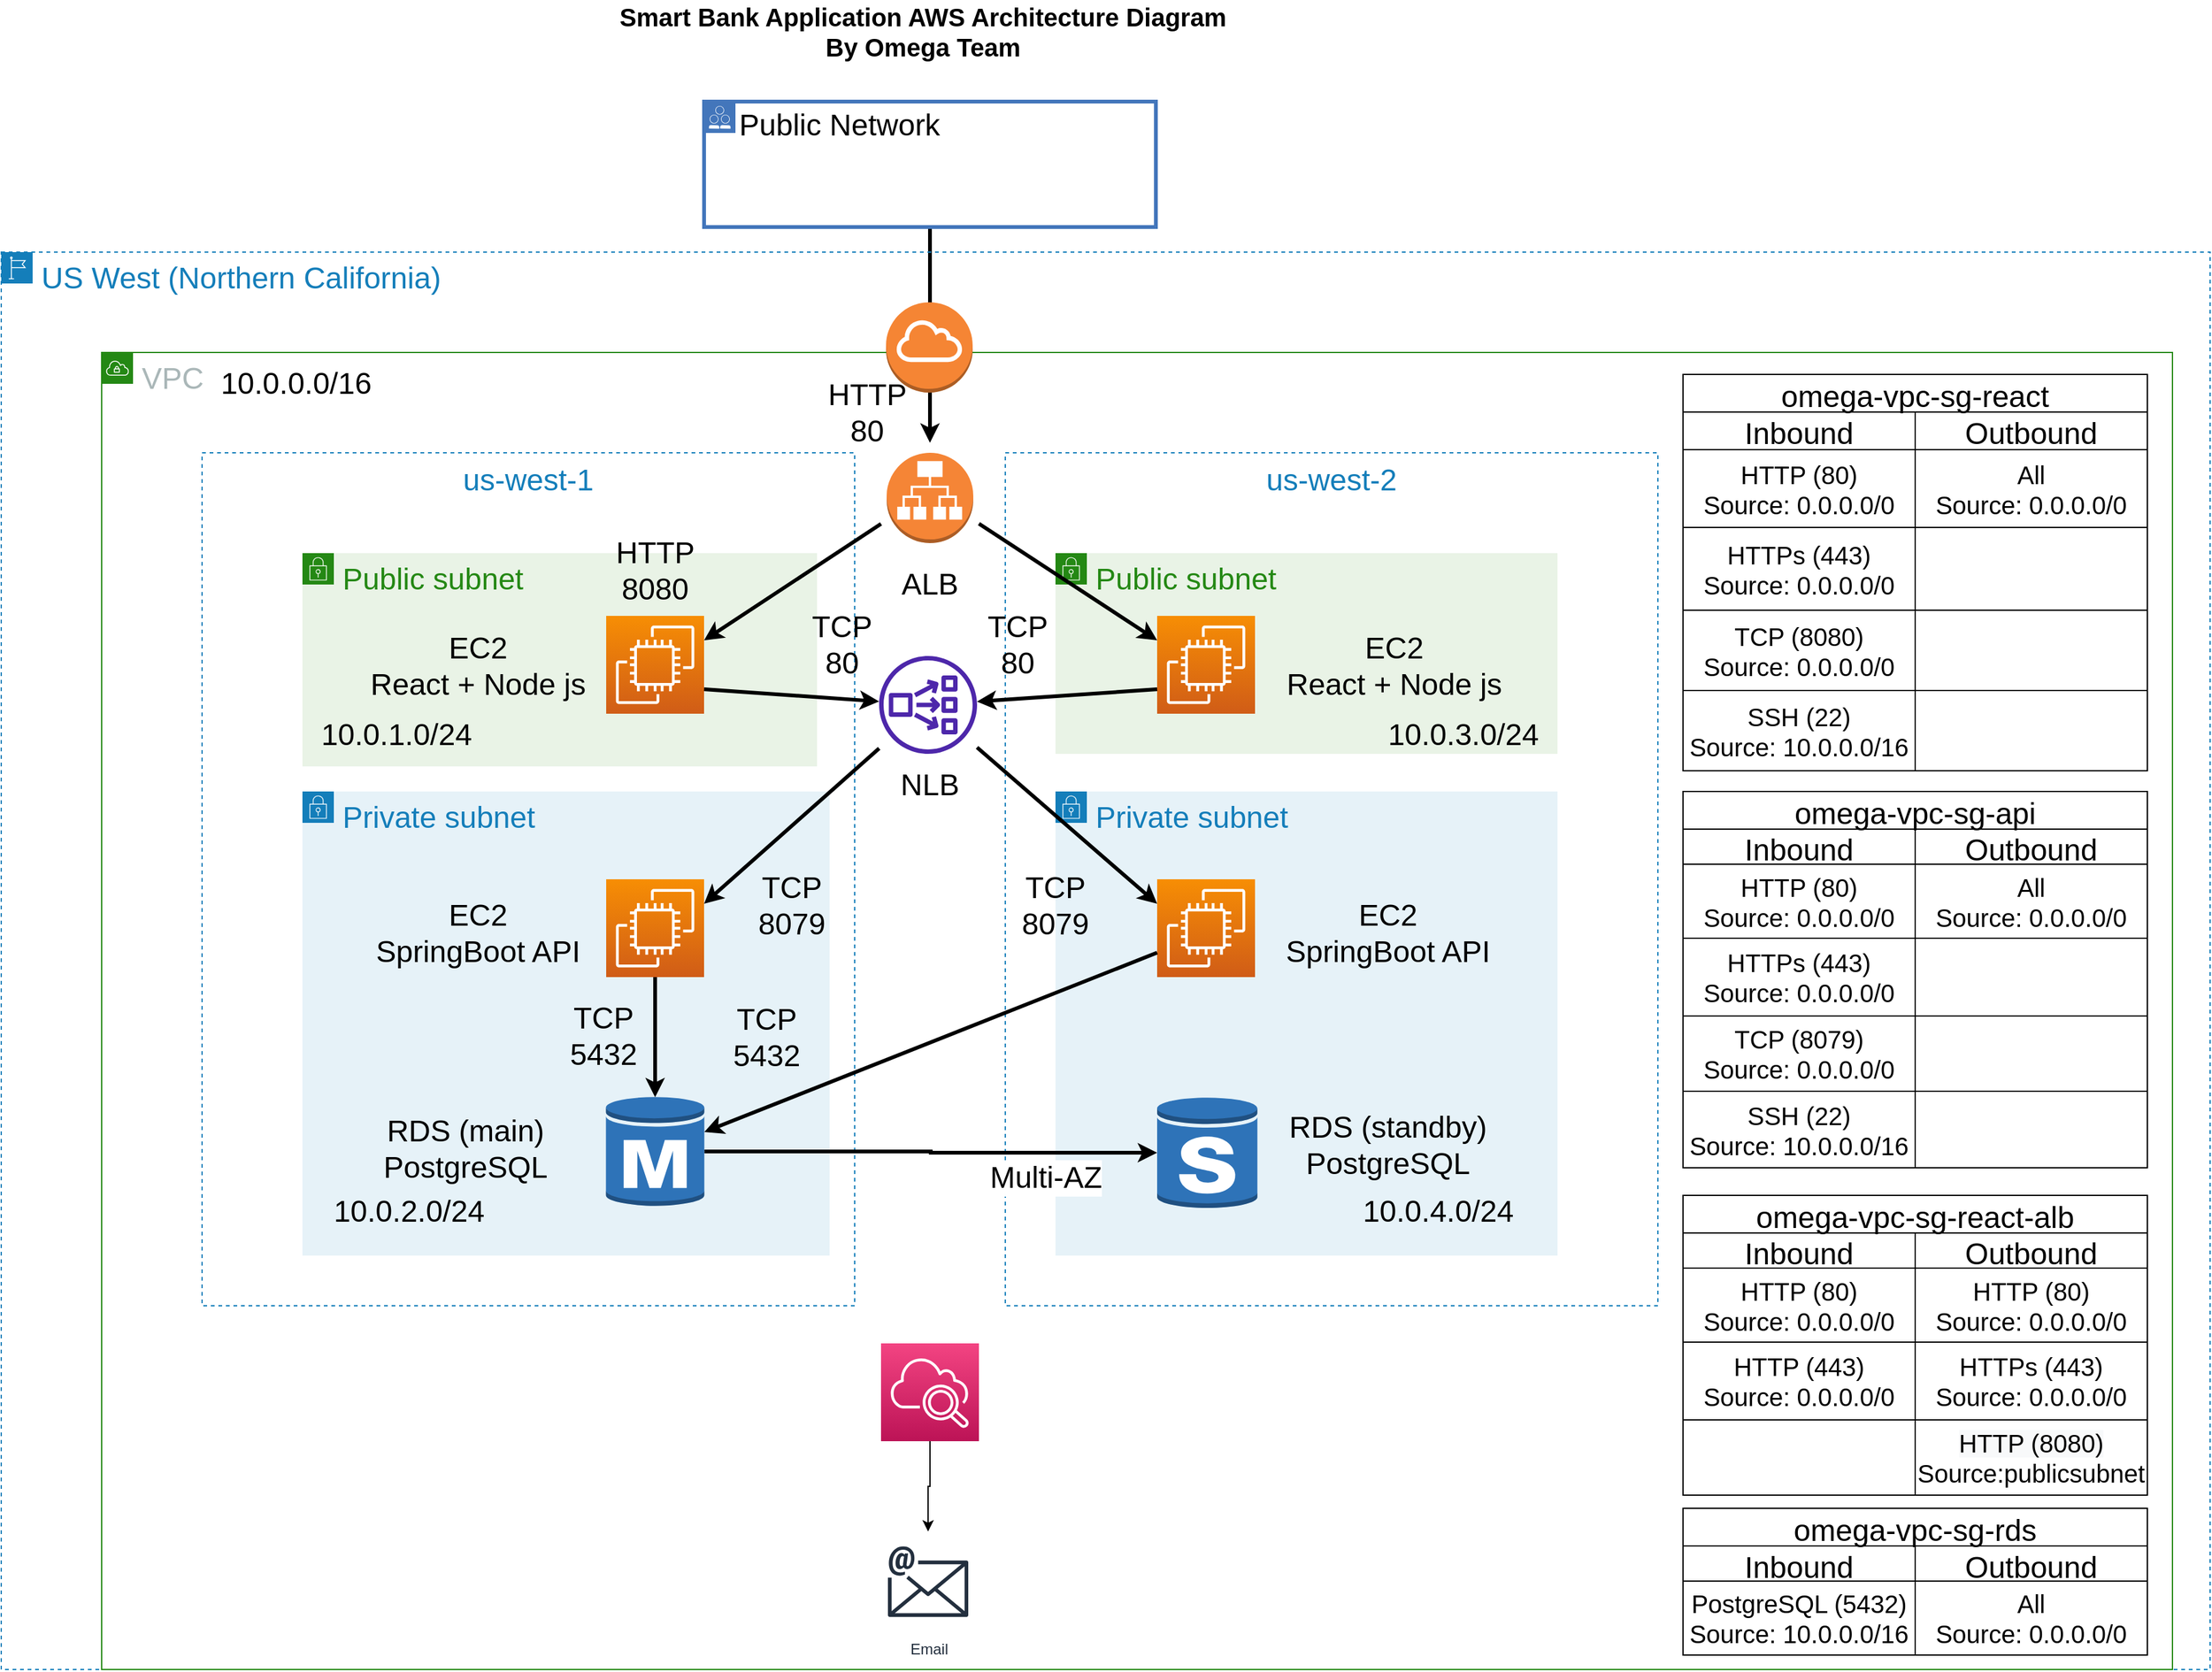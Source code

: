 <mxfile version="20.0.3" type="github">
  <diagram id="_zcOvDsHGXR2nhW8fiFH" name="Page-1">
    <mxGraphModel dx="1564" dy="2496" grid="1" gridSize="10" guides="1" tooltips="1" connect="1" arrows="1" fold="1" page="1" pageScale="1" pageWidth="850" pageHeight="1100" math="0" shadow="0">
      <root>
        <mxCell id="0" />
        <mxCell id="1" parent="0" />
        <mxCell id="kchduzSfQptDMqaAP18R-33" value="&lt;b&gt;Smart Bank Application AWS Architecture Diagram&lt;br&gt;By Omega Team&lt;br&gt;&lt;/b&gt;" style="text;html=1;strokeColor=none;fillColor=none;align=center;verticalAlign=middle;whiteSpace=wrap;rounded=0;fontSize=20;" parent="1" vertex="1">
          <mxGeometry x="570" y="-80" width="489" height="47.5" as="geometry" />
        </mxCell>
        <mxCell id="GHOSXLU9OCpANRJcqfyZ-97" style="edgeStyle=orthogonalEdgeStyle;rounded=0;orthogonalLoop=1;jettySize=auto;html=1;fontSize=24;strokeWidth=3;" parent="1" source="GHOSXLU9OCpANRJcqfyZ-96" edge="1">
          <mxGeometry relative="1" as="geometry">
            <mxPoint x="820" y="272" as="targetPoint" />
          </mxGeometry>
        </mxCell>
        <mxCell id="GHOSXLU9OCpANRJcqfyZ-2" value="US West (Northern California)" style="points=[[0,0],[0.25,0],[0.5,0],[0.75,0],[1,0],[1,0.25],[1,0.5],[1,0.75],[1,1],[0.75,1],[0.5,1],[0.25,1],[0,1],[0,0.75],[0,0.5],[0,0.25]];outlineConnect=0;gradientColor=none;html=1;whiteSpace=wrap;fontSize=24;fontStyle=0;container=1;pointerEvents=0;collapsible=0;recursiveResize=0;shape=mxgraph.aws4.group;grIcon=mxgraph.aws4.group_region;strokeColor=#147EBA;fillColor=none;verticalAlign=top;align=left;spacingLeft=30;fontColor=#147EBA;dashed=1;" parent="1" vertex="1">
          <mxGeometry x="80" y="120" width="1760" height="1130" as="geometry" />
        </mxCell>
        <mxCell id="GHOSXLU9OCpANRJcqfyZ-3" value="VPC" style="points=[[0,0],[0.25,0],[0.5,0],[0.75,0],[1,0],[1,0.25],[1,0.5],[1,0.75],[1,1],[0.75,1],[0.5,1],[0.25,1],[0,1],[0,0.75],[0,0.5],[0,0.25]];outlineConnect=0;gradientColor=none;html=1;whiteSpace=wrap;fontSize=24;fontStyle=0;container=1;pointerEvents=0;collapsible=0;recursiveResize=0;shape=mxgraph.aws4.group;grIcon=mxgraph.aws4.group_vpc;strokeColor=#248814;fillColor=none;verticalAlign=top;align=left;spacingLeft=30;fontColor=#AAB7B8;dashed=0;" parent="GHOSXLU9OCpANRJcqfyZ-2" vertex="1">
          <mxGeometry x="80" y="80" width="1650" height="1050" as="geometry" />
        </mxCell>
        <mxCell id="GHOSXLU9OCpANRJcqfyZ-4" value="us-west-1" style="fillColor=none;strokeColor=#147EBA;dashed=1;verticalAlign=top;fontStyle=0;fontColor=#147EBA;fontSize=24;" parent="GHOSXLU9OCpANRJcqfyZ-3" vertex="1">
          <mxGeometry x="80" y="80" width="520" height="680" as="geometry" />
        </mxCell>
        <mxCell id="GHOSXLU9OCpANRJcqfyZ-5" value="us-west-2" style="fillColor=none;strokeColor=#147EBA;dashed=1;verticalAlign=top;fontStyle=0;fontColor=#147EBA;fontSize=24;" parent="GHOSXLU9OCpANRJcqfyZ-3" vertex="1">
          <mxGeometry x="720" y="80" width="520" height="680" as="geometry" />
        </mxCell>
        <mxCell id="GHOSXLU9OCpANRJcqfyZ-7" value="Public subnet" style="points=[[0,0],[0.25,0],[0.5,0],[0.75,0],[1,0],[1,0.25],[1,0.5],[1,0.75],[1,1],[0.75,1],[0.5,1],[0.25,1],[0,1],[0,0.75],[0,0.5],[0,0.25]];outlineConnect=0;gradientColor=none;html=1;whiteSpace=wrap;fontSize=24;fontStyle=0;container=1;pointerEvents=0;collapsible=0;recursiveResize=0;shape=mxgraph.aws4.group;grIcon=mxgraph.aws4.group_security_group;grStroke=0;strokeColor=#248814;fillColor=#E9F3E6;verticalAlign=top;align=left;spacingLeft=30;fontColor=#248814;dashed=0;" parent="GHOSXLU9OCpANRJcqfyZ-3" vertex="1">
          <mxGeometry x="160" y="160" width="410" height="170" as="geometry" />
        </mxCell>
        <mxCell id="GHOSXLU9OCpANRJcqfyZ-101" value="TCP 8080" style="text;html=1;strokeColor=none;fillColor=none;align=center;verticalAlign=middle;whiteSpace=wrap;rounded=0;fontSize=24;" parent="GHOSXLU9OCpANRJcqfyZ-7" vertex="1">
          <mxGeometry x="330" y="195" width="60" height="40" as="geometry" />
        </mxCell>
        <mxCell id="GHOSXLU9OCpANRJcqfyZ-93" value="HTTP 8080" style="text;html=1;strokeColor=none;fillColor=none;align=center;verticalAlign=middle;whiteSpace=wrap;rounded=0;fontSize=24;" parent="GHOSXLU9OCpANRJcqfyZ-7" vertex="1">
          <mxGeometry x="251" y="-22" width="60" height="72" as="geometry" />
        </mxCell>
        <mxCell id="GHOSXLU9OCpANRJcqfyZ-11" value="Public subnet" style="points=[[0,0],[0.25,0],[0.5,0],[0.75,0],[1,0],[1,0.25],[1,0.5],[1,0.75],[1,1],[0.75,1],[0.5,1],[0.25,1],[0,1],[0,0.75],[0,0.5],[0,0.25]];outlineConnect=0;gradientColor=none;html=1;whiteSpace=wrap;fontSize=24;fontStyle=0;container=1;pointerEvents=0;collapsible=0;recursiveResize=0;shape=mxgraph.aws4.group;grIcon=mxgraph.aws4.group_security_group;grStroke=0;strokeColor=#248814;fillColor=#E9F3E6;verticalAlign=top;align=left;spacingLeft=30;fontColor=#248814;dashed=0;" parent="GHOSXLU9OCpANRJcqfyZ-3" vertex="1">
          <mxGeometry x="760" y="160" width="400" height="160" as="geometry" />
        </mxCell>
        <mxCell id="GHOSXLU9OCpANRJcqfyZ-15" value="" style="sketch=0;points=[[0,0,0],[0.25,0,0],[0.5,0,0],[0.75,0,0],[1,0,0],[0,1,0],[0.25,1,0],[0.5,1,0],[0.75,1,0],[1,1,0],[0,0.25,0],[0,0.5,0],[0,0.75,0],[1,0.25,0],[1,0.5,0],[1,0.75,0]];outlineConnect=0;fontColor=#232F3E;gradientColor=#F78E04;gradientDirection=north;fillColor=#D05C17;strokeColor=#ffffff;dashed=0;verticalLabelPosition=bottom;verticalAlign=top;align=center;html=1;fontSize=12;fontStyle=0;aspect=fixed;shape=mxgraph.aws4.resourceIcon;resIcon=mxgraph.aws4.ec2;" parent="GHOSXLU9OCpANRJcqfyZ-11" vertex="1">
          <mxGeometry x="81" y="50" width="78" height="78" as="geometry" />
        </mxCell>
        <mxCell id="xp0xxWGgyvAD72CC1YtM-14" value="&lt;font style=&quot;font-size: 24px;&quot;&gt;10.0.3.0/24&lt;/font&gt;" style="text;html=1;strokeColor=none;fillColor=none;align=center;verticalAlign=middle;whiteSpace=wrap;rounded=0;" parent="GHOSXLU9OCpANRJcqfyZ-11" vertex="1">
          <mxGeometry x="250" y="130" width="150" height="30" as="geometry" />
        </mxCell>
        <mxCell id="GHOSXLU9OCpANRJcqfyZ-12" value="Private subnet" style="points=[[0,0],[0.25,0],[0.5,0],[0.75,0],[1,0],[1,0.25],[1,0.5],[1,0.75],[1,1],[0.75,1],[0.5,1],[0.25,1],[0,1],[0,0.75],[0,0.5],[0,0.25]];outlineConnect=0;gradientColor=none;html=1;whiteSpace=wrap;fontSize=24;fontStyle=0;container=1;pointerEvents=0;collapsible=0;recursiveResize=0;shape=mxgraph.aws4.group;grIcon=mxgraph.aws4.group_security_group;grStroke=0;strokeColor=#147EBA;fillColor=#E6F2F8;verticalAlign=top;align=left;spacingLeft=30;fontColor=#147EBA;dashed=0;" parent="GHOSXLU9OCpANRJcqfyZ-3" vertex="1">
          <mxGeometry x="160" y="350" width="420" height="370" as="geometry" />
        </mxCell>
        <mxCell id="GHOSXLU9OCpANRJcqfyZ-102" value="TCP&lt;br&gt;5432" style="text;html=1;strokeColor=none;fillColor=none;align=center;verticalAlign=middle;whiteSpace=wrap;rounded=0;fontSize=24;" parent="GHOSXLU9OCpANRJcqfyZ-12" vertex="1">
          <mxGeometry x="210" y="160" width="60" height="70" as="geometry" />
        </mxCell>
        <mxCell id="GHOSXLU9OCpANRJcqfyZ-85" value="EC2&lt;br&gt;SpringBoot API" style="text;html=1;strokeColor=none;fillColor=none;align=center;verticalAlign=middle;whiteSpace=wrap;rounded=0;fontSize=24;" parent="GHOSXLU9OCpANRJcqfyZ-12" vertex="1">
          <mxGeometry x="50" y="73" width="180" height="80" as="geometry" />
        </mxCell>
        <mxCell id="xp0xxWGgyvAD72CC1YtM-13" value="&lt;font style=&quot;font-size: 24px;&quot;&gt;10.0.2.0/24&lt;/font&gt;" style="text;html=1;strokeColor=none;fillColor=none;align=center;verticalAlign=middle;whiteSpace=wrap;rounded=0;" parent="GHOSXLU9OCpANRJcqfyZ-12" vertex="1">
          <mxGeometry x="10" y="320" width="150" height="30" as="geometry" />
        </mxCell>
        <mxCell id="GHOSXLU9OCpANRJcqfyZ-13" value="Private subnet" style="points=[[0,0],[0.25,0],[0.5,0],[0.75,0],[1,0],[1,0.25],[1,0.5],[1,0.75],[1,1],[0.75,1],[0.5,1],[0.25,1],[0,1],[0,0.75],[0,0.5],[0,0.25]];outlineConnect=0;gradientColor=none;html=1;whiteSpace=wrap;fontSize=24;fontStyle=0;container=1;pointerEvents=0;collapsible=0;recursiveResize=0;shape=mxgraph.aws4.group;grIcon=mxgraph.aws4.group_security_group;grStroke=0;strokeColor=#147EBA;fillColor=#E6F2F8;verticalAlign=top;align=left;spacingLeft=30;fontColor=#147EBA;dashed=0;" parent="GHOSXLU9OCpANRJcqfyZ-3" vertex="1">
          <mxGeometry x="760" y="350" width="400" height="370" as="geometry" />
        </mxCell>
        <mxCell id="GHOSXLU9OCpANRJcqfyZ-17" value="" style="sketch=0;points=[[0,0,0],[0.25,0,0],[0.5,0,0],[0.75,0,0],[1,0,0],[0,1,0],[0.25,1,0],[0.5,1,0],[0.75,1,0],[1,1,0],[0,0.25,0],[0,0.5,0],[0,0.75,0],[1,0.25,0],[1,0.5,0],[1,0.75,0]];outlineConnect=0;fontColor=#232F3E;gradientColor=#F78E04;gradientDirection=north;fillColor=#D05C17;strokeColor=#ffffff;dashed=0;verticalLabelPosition=bottom;verticalAlign=top;align=center;html=1;fontSize=12;fontStyle=0;aspect=fixed;shape=mxgraph.aws4.resourceIcon;resIcon=mxgraph.aws4.ec2;" parent="GHOSXLU9OCpANRJcqfyZ-13" vertex="1">
          <mxGeometry x="81" y="70" width="78" height="78" as="geometry" />
        </mxCell>
        <mxCell id="xp0xxWGgyvAD72CC1YtM-15" value="&lt;font style=&quot;font-size: 24px;&quot;&gt;10.0.4.0/24&lt;/font&gt;" style="text;html=1;strokeColor=none;fillColor=none;align=center;verticalAlign=middle;whiteSpace=wrap;rounded=0;" parent="GHOSXLU9OCpANRJcqfyZ-13" vertex="1">
          <mxGeometry x="230" y="320" width="150" height="30" as="geometry" />
        </mxCell>
        <mxCell id="3FHLcvdIe8mN59UBqb5Q-3" value="TCP 8079" style="text;html=1;strokeColor=none;fillColor=none;align=center;verticalAlign=middle;whiteSpace=wrap;rounded=0;fontSize=24;" vertex="1" parent="GHOSXLU9OCpANRJcqfyZ-13">
          <mxGeometry x="-30" y="60" width="60" height="62" as="geometry" />
        </mxCell>
        <mxCell id="GHOSXLU9OCpANRJcqfyZ-22" value="" style="sketch=0;outlineConnect=0;fontColor=#232F3E;gradientColor=none;fillColor=#4D27AA;strokeColor=none;dashed=0;verticalLabelPosition=bottom;verticalAlign=top;align=center;html=1;fontSize=12;fontStyle=0;aspect=fixed;pointerEvents=1;shape=mxgraph.aws4.network_load_balancer;" parent="GHOSXLU9OCpANRJcqfyZ-3" vertex="1">
          <mxGeometry x="619.5" y="242" width="78" height="78" as="geometry" />
        </mxCell>
        <mxCell id="GHOSXLU9OCpANRJcqfyZ-14" value="" style="sketch=0;points=[[0,0,0],[0.25,0,0],[0.5,0,0],[0.75,0,0],[1,0,0],[0,1,0],[0.25,1,0],[0.5,1,0],[0.75,1,0],[1,1,0],[0,0.25,0],[0,0.5,0],[0,0.75,0],[1,0.25,0],[1,0.5,0],[1,0.75,0]];outlineConnect=0;fontColor=#232F3E;gradientColor=#F78E04;gradientDirection=north;fillColor=#D05C17;strokeColor=#ffffff;dashed=0;verticalLabelPosition=bottom;verticalAlign=top;align=center;html=1;fontSize=12;fontStyle=0;aspect=fixed;shape=mxgraph.aws4.resourceIcon;resIcon=mxgraph.aws4.ec2;" parent="GHOSXLU9OCpANRJcqfyZ-3" vertex="1">
          <mxGeometry x="402" y="210" width="78" height="78" as="geometry" />
        </mxCell>
        <mxCell id="GHOSXLU9OCpANRJcqfyZ-50" style="edgeStyle=orthogonalEdgeStyle;rounded=0;orthogonalLoop=1;jettySize=auto;html=1;entryX=0.5;entryY=0.02;entryDx=0;entryDy=0;entryPerimeter=0;fontSize=24;strokeWidth=3;" parent="GHOSXLU9OCpANRJcqfyZ-3" source="GHOSXLU9OCpANRJcqfyZ-16" target="GHOSXLU9OCpANRJcqfyZ-18" edge="1">
          <mxGeometry relative="1" as="geometry" />
        </mxCell>
        <mxCell id="GHOSXLU9OCpANRJcqfyZ-39" value="" style="endArrow=classic;html=1;rounded=0;fontSize=24;strokeWidth=3;entryX=1;entryY=0.25;entryDx=0;entryDy=0;entryPerimeter=0;" parent="GHOSXLU9OCpANRJcqfyZ-3" target="GHOSXLU9OCpANRJcqfyZ-14" edge="1">
          <mxGeometry width="50" height="50" relative="1" as="geometry">
            <mxPoint x="621" y="136.675" as="sourcePoint" />
            <mxPoint x="740" y="130" as="targetPoint" />
          </mxGeometry>
        </mxCell>
        <mxCell id="GHOSXLU9OCpANRJcqfyZ-40" value="" style="endArrow=classic;html=1;rounded=0;fontSize=24;strokeWidth=3;entryX=0;entryY=0.25;entryDx=0;entryDy=0;entryPerimeter=0;" parent="GHOSXLU9OCpANRJcqfyZ-3" target="GHOSXLU9OCpANRJcqfyZ-15" edge="1">
          <mxGeometry width="50" height="50" relative="1" as="geometry">
            <mxPoint x="699.0" y="136.533" as="sourcePoint" />
            <mxPoint x="740" y="130" as="targetPoint" />
          </mxGeometry>
        </mxCell>
        <mxCell id="GHOSXLU9OCpANRJcqfyZ-42" value="" style="endArrow=classic;html=1;rounded=0;fontSize=24;strokeWidth=3;exitX=0;exitY=0.75;exitDx=0;exitDy=0;exitPerimeter=0;" parent="GHOSXLU9OCpANRJcqfyZ-3" source="GHOSXLU9OCpANRJcqfyZ-15" target="GHOSXLU9OCpANRJcqfyZ-22" edge="1">
          <mxGeometry width="50" height="50" relative="1" as="geometry">
            <mxPoint x="690" y="180" as="sourcePoint" />
            <mxPoint x="740" y="130" as="targetPoint" />
          </mxGeometry>
        </mxCell>
        <mxCell id="GHOSXLU9OCpANRJcqfyZ-43" value="" style="endArrow=classic;html=1;rounded=0;fontSize=24;strokeWidth=3;entryX=1;entryY=0.25;entryDx=0;entryDy=0;entryPerimeter=0;" parent="GHOSXLU9OCpANRJcqfyZ-3" source="GHOSXLU9OCpANRJcqfyZ-22" target="GHOSXLU9OCpANRJcqfyZ-16" edge="1">
          <mxGeometry width="50" height="50" relative="1" as="geometry">
            <mxPoint x="690" y="180" as="sourcePoint" />
            <mxPoint x="740" y="130" as="targetPoint" />
          </mxGeometry>
        </mxCell>
        <mxCell id="GHOSXLU9OCpANRJcqfyZ-44" value="" style="endArrow=classic;html=1;rounded=0;fontSize=24;strokeWidth=3;entryX=0;entryY=0.25;entryDx=0;entryDy=0;entryPerimeter=0;" parent="GHOSXLU9OCpANRJcqfyZ-3" source="GHOSXLU9OCpANRJcqfyZ-22" target="GHOSXLU9OCpANRJcqfyZ-17" edge="1">
          <mxGeometry width="50" height="50" relative="1" as="geometry">
            <mxPoint x="690" y="180" as="sourcePoint" />
            <mxPoint x="740" y="130" as="targetPoint" />
          </mxGeometry>
        </mxCell>
        <mxCell id="GHOSXLU9OCpANRJcqfyZ-53" style="edgeStyle=orthogonalEdgeStyle;rounded=0;orthogonalLoop=1;jettySize=auto;html=1;fontSize=24;strokeWidth=3;" parent="GHOSXLU9OCpANRJcqfyZ-3" source="GHOSXLU9OCpANRJcqfyZ-18" target="GHOSXLU9OCpANRJcqfyZ-19" edge="1">
          <mxGeometry relative="1" as="geometry">
            <mxPoint x="480" y="640" as="sourcePoint" />
            <mxPoint x="850" y="660" as="targetPoint" />
          </mxGeometry>
        </mxCell>
        <mxCell id="GHOSXLU9OCpANRJcqfyZ-54" value="Multi-AZ" style="edgeLabel;html=1;align=center;verticalAlign=middle;resizable=0;points=[];fontSize=24;" parent="GHOSXLU9OCpANRJcqfyZ-53" vertex="1" connectable="0">
          <mxGeometry x="0.322" y="-8" relative="1" as="geometry">
            <mxPoint x="34" y="12" as="offset" />
          </mxGeometry>
        </mxCell>
        <mxCell id="GHOSXLU9OCpANRJcqfyZ-18" value="" style="outlineConnect=0;dashed=0;verticalLabelPosition=bottom;verticalAlign=top;align=center;html=1;shape=mxgraph.aws3.rds_db_instance;fillColor=#2E73B8;gradientColor=none;fontSize=24;" parent="GHOSXLU9OCpANRJcqfyZ-3" vertex="1">
          <mxGeometry x="401.81" y="592" width="78.38" height="90" as="geometry" />
        </mxCell>
        <mxCell id="GHOSXLU9OCpANRJcqfyZ-55" value="EC2&lt;br&gt;React + Node js" style="text;html=1;strokeColor=none;fillColor=none;align=center;verticalAlign=middle;whiteSpace=wrap;rounded=0;fontSize=24;" parent="GHOSXLU9OCpANRJcqfyZ-3" vertex="1">
          <mxGeometry x="210" y="210" width="180" height="80" as="geometry" />
        </mxCell>
        <mxCell id="GHOSXLU9OCpANRJcqfyZ-84" value="EC2&lt;br&gt;React + Node js" style="text;html=1;strokeColor=none;fillColor=none;align=center;verticalAlign=middle;whiteSpace=wrap;rounded=0;fontSize=24;" parent="GHOSXLU9OCpANRJcqfyZ-3" vertex="1">
          <mxGeometry x="940" y="210" width="180" height="80" as="geometry" />
        </mxCell>
        <mxCell id="GHOSXLU9OCpANRJcqfyZ-88" value="RDS (standby)&lt;br&gt;PostgreSQL" style="text;html=1;strokeColor=none;fillColor=none;align=center;verticalAlign=middle;whiteSpace=wrap;rounded=0;fontSize=24;" parent="GHOSXLU9OCpANRJcqfyZ-3" vertex="1">
          <mxGeometry x="935" y="592" width="180" height="80" as="geometry" />
        </mxCell>
        <mxCell id="GHOSXLU9OCpANRJcqfyZ-89" value="NLB" style="text;html=1;strokeColor=none;fillColor=none;align=center;verticalAlign=middle;whiteSpace=wrap;rounded=0;fontSize=24;" parent="GHOSXLU9OCpANRJcqfyZ-3" vertex="1">
          <mxGeometry x="630" y="330" width="60" height="30" as="geometry" />
        </mxCell>
        <mxCell id="GHOSXLU9OCpANRJcqfyZ-90" value="ALB" style="text;html=1;strokeColor=none;fillColor=none;align=center;verticalAlign=middle;whiteSpace=wrap;rounded=0;fontSize=24;" parent="GHOSXLU9OCpANRJcqfyZ-3" vertex="1">
          <mxGeometry x="630" y="170" width="60" height="30" as="geometry" />
        </mxCell>
        <mxCell id="GHOSXLU9OCpANRJcqfyZ-106" value="" style="endArrow=classic;html=1;rounded=0;fontSize=24;strokeWidth=3;exitX=1;exitY=0.75;exitDx=0;exitDy=0;exitPerimeter=0;" parent="GHOSXLU9OCpANRJcqfyZ-3" source="GHOSXLU9OCpANRJcqfyZ-14" target="GHOSXLU9OCpANRJcqfyZ-22" edge="1">
          <mxGeometry width="50" height="50" relative="1" as="geometry">
            <mxPoint x="690" y="260" as="sourcePoint" />
            <mxPoint x="740" y="210" as="targetPoint" />
          </mxGeometry>
        </mxCell>
        <mxCell id="xp0xxWGgyvAD72CC1YtM-4" value="" style="endArrow=classic;html=1;rounded=0;exitX=0;exitY=0.75;exitDx=0;exitDy=0;exitPerimeter=0;strokeWidth=3;" parent="GHOSXLU9OCpANRJcqfyZ-3" source="GHOSXLU9OCpANRJcqfyZ-17" target="GHOSXLU9OCpANRJcqfyZ-18" edge="1">
          <mxGeometry width="50" height="50" relative="1" as="geometry">
            <mxPoint x="650" y="550" as="sourcePoint" />
            <mxPoint x="700" y="500" as="targetPoint" />
          </mxGeometry>
        </mxCell>
        <mxCell id="GHOSXLU9OCpANRJcqfyZ-98" value="HTTP 80" style="text;html=1;strokeColor=none;fillColor=none;align=center;verticalAlign=middle;whiteSpace=wrap;rounded=0;fontSize=24;" parent="GHOSXLU9OCpANRJcqfyZ-3" vertex="1">
          <mxGeometry x="580" y="17.5" width="60" height="60" as="geometry" />
        </mxCell>
        <mxCell id="xp0xxWGgyvAD72CC1YtM-8" value="TCP 80" style="text;html=1;strokeColor=none;fillColor=none;align=center;verticalAlign=middle;whiteSpace=wrap;rounded=0;fontSize=24;" parent="GHOSXLU9OCpANRJcqfyZ-3" vertex="1">
          <mxGeometry x="560" y="200" width="60" height="65" as="geometry" />
        </mxCell>
        <mxCell id="xp0xxWGgyvAD72CC1YtM-9" value="TCP 80" style="text;html=1;strokeColor=none;fillColor=none;align=center;verticalAlign=middle;whiteSpace=wrap;rounded=0;fontSize=24;" parent="GHOSXLU9OCpANRJcqfyZ-3" vertex="1">
          <mxGeometry x="700" y="205" width="60" height="55" as="geometry" />
        </mxCell>
        <mxCell id="xp0xxWGgyvAD72CC1YtM-17" value="&lt;font style=&quot;font-size: 24px;&quot;&gt;10.0.0.0/16&lt;/font&gt;" style="text;html=1;strokeColor=none;fillColor=none;align=center;verticalAlign=middle;whiteSpace=wrap;rounded=0;" parent="GHOSXLU9OCpANRJcqfyZ-3" vertex="1">
          <mxGeometry x="80" y="10" width="150" height="30" as="geometry" />
        </mxCell>
        <mxCell id="sXsww_VQDi5be8ySbV31-1" value="" style="outlineConnect=0;dashed=0;verticalLabelPosition=bottom;verticalAlign=top;align=center;html=1;shape=mxgraph.aws3.application_load_balancer;fillColor=#F58536;gradientColor=none;" parent="GHOSXLU9OCpANRJcqfyZ-3" vertex="1">
          <mxGeometry x="625.5" y="80" width="69" height="72" as="geometry" />
        </mxCell>
        <mxCell id="GHOSXLU9OCpANRJcqfyZ-87" value="RDS (main)&lt;br&gt;PostgreSQL" style="text;html=1;strokeColor=none;fillColor=none;align=center;verticalAlign=middle;whiteSpace=wrap;rounded=0;fontSize=24;" parent="GHOSXLU9OCpANRJcqfyZ-3" vertex="1">
          <mxGeometry x="200" y="595" width="180" height="80" as="geometry" />
        </mxCell>
        <mxCell id="GHOSXLU9OCpANRJcqfyZ-19" value="" style="outlineConnect=0;dashed=0;verticalLabelPosition=bottom;verticalAlign=top;align=center;html=1;shape=mxgraph.aws3.rds_db_instance_standby_multi_az;fillColor=#2E73B8;gradientColor=none;fontSize=24;" parent="GHOSXLU9OCpANRJcqfyZ-3" vertex="1">
          <mxGeometry x="841" y="593" width="80" height="90" as="geometry" />
        </mxCell>
        <mxCell id="GHOSXLU9OCpANRJcqfyZ-16" value="" style="sketch=0;points=[[0,0,0],[0.25,0,0],[0.5,0,0],[0.75,0,0],[1,0,0],[0,1,0],[0.25,1,0],[0.5,1,0],[0.75,1,0],[1,1,0],[0,0.25,0],[0,0.5,0],[0,0.75,0],[1,0.25,0],[1,0.5,0],[1,0.75,0]];outlineConnect=0;fontColor=#232F3E;gradientColor=#F78E04;gradientDirection=north;fillColor=#D05C17;strokeColor=#ffffff;dashed=0;verticalLabelPosition=bottom;verticalAlign=top;align=center;html=1;fontSize=12;fontStyle=0;aspect=fixed;shape=mxgraph.aws4.resourceIcon;resIcon=mxgraph.aws4.ec2;" parent="GHOSXLU9OCpANRJcqfyZ-3" vertex="1">
          <mxGeometry x="402" y="420" width="78" height="78" as="geometry" />
        </mxCell>
        <mxCell id="xp0xxWGgyvAD72CC1YtM-12" value="&lt;font style=&quot;font-size: 24px;&quot;&gt;10.0.1.0/24&lt;/font&gt;" style="text;html=1;strokeColor=none;fillColor=none;align=center;verticalAlign=middle;whiteSpace=wrap;rounded=0;" parent="GHOSXLU9OCpANRJcqfyZ-3" vertex="1">
          <mxGeometry x="160" y="290" width="150" height="30" as="geometry" />
        </mxCell>
        <mxCell id="GHOSXLU9OCpANRJcqfyZ-105" value="TCP 8079" style="text;html=1;strokeColor=none;fillColor=none;align=center;verticalAlign=middle;whiteSpace=wrap;rounded=0;fontSize=24;" parent="GHOSXLU9OCpANRJcqfyZ-3" vertex="1">
          <mxGeometry x="520" y="410" width="60" height="62" as="geometry" />
        </mxCell>
        <mxCell id="GHOSXLU9OCpANRJcqfyZ-86" value="EC2&lt;br&gt;SpringBoot API" style="text;html=1;strokeColor=none;fillColor=none;align=center;verticalAlign=middle;whiteSpace=wrap;rounded=0;fontSize=24;" parent="GHOSXLU9OCpANRJcqfyZ-3" vertex="1">
          <mxGeometry x="935" y="423" width="180" height="80" as="geometry" />
        </mxCell>
        <mxCell id="3FHLcvdIe8mN59UBqb5Q-2" value="TCP&lt;br&gt;5432" style="text;html=1;strokeColor=none;fillColor=none;align=center;verticalAlign=middle;whiteSpace=wrap;rounded=0;fontSize=24;" vertex="1" parent="GHOSXLU9OCpANRJcqfyZ-3">
          <mxGeometry x="500" y="511" width="60" height="70" as="geometry" />
        </mxCell>
        <mxCell id="3FHLcvdIe8mN59UBqb5Q-25" value="omega-vpc-sg-react" style="shape=table;startSize=30;container=1;collapsible=0;childLayout=tableLayout;fontSize=24;" vertex="1" parent="GHOSXLU9OCpANRJcqfyZ-3">
          <mxGeometry x="1260" y="17.5" width="370" height="316" as="geometry" />
        </mxCell>
        <mxCell id="3FHLcvdIe8mN59UBqb5Q-26" value="" style="shape=tableRow;horizontal=0;startSize=0;swimlaneHead=0;swimlaneBody=0;top=0;left=0;bottom=0;right=0;collapsible=0;dropTarget=0;fillColor=none;points=[[0,0.5],[1,0.5]];portConstraint=eastwest;fontSize=24;" vertex="1" parent="3FHLcvdIe8mN59UBqb5Q-25">
          <mxGeometry y="30" width="370" height="30" as="geometry" />
        </mxCell>
        <mxCell id="3FHLcvdIe8mN59UBqb5Q-27" value="Inbound" style="shape=partialRectangle;html=1;whiteSpace=wrap;connectable=0;overflow=hidden;fillColor=none;top=0;left=0;bottom=0;right=0;pointerEvents=1;fontSize=24;" vertex="1" parent="3FHLcvdIe8mN59UBqb5Q-26">
          <mxGeometry width="185" height="30" as="geometry">
            <mxRectangle width="185" height="30" as="alternateBounds" />
          </mxGeometry>
        </mxCell>
        <mxCell id="3FHLcvdIe8mN59UBqb5Q-28" value="Outbound" style="shape=partialRectangle;html=1;whiteSpace=wrap;connectable=0;overflow=hidden;fillColor=none;top=0;left=0;bottom=0;right=0;pointerEvents=1;fontSize=24;" vertex="1" parent="3FHLcvdIe8mN59UBqb5Q-26">
          <mxGeometry x="185" width="185" height="30" as="geometry">
            <mxRectangle width="185" height="30" as="alternateBounds" />
          </mxGeometry>
        </mxCell>
        <mxCell id="3FHLcvdIe8mN59UBqb5Q-29" value="" style="shape=tableRow;horizontal=0;startSize=0;swimlaneHead=0;swimlaneBody=0;top=0;left=0;bottom=0;right=0;collapsible=0;dropTarget=0;fillColor=none;points=[[0,0.5],[1,0.5]];portConstraint=eastwest;fontSize=24;" vertex="1" parent="3FHLcvdIe8mN59UBqb5Q-25">
          <mxGeometry y="60" width="370" height="62" as="geometry" />
        </mxCell>
        <mxCell id="3FHLcvdIe8mN59UBqb5Q-30" value="&lt;font style=&quot;font-size: 20px;&quot;&gt;HTTP (80)&lt;br style=&quot;font-size: 20px;&quot;&gt;Source: 0.0.0.0/0&lt;/font&gt;" style="shape=partialRectangle;html=1;whiteSpace=wrap;connectable=0;overflow=hidden;fillColor=none;top=0;left=0;bottom=0;right=0;pointerEvents=1;fontSize=20;" vertex="1" parent="3FHLcvdIe8mN59UBqb5Q-29">
          <mxGeometry width="185" height="62" as="geometry">
            <mxRectangle width="185" height="62" as="alternateBounds" />
          </mxGeometry>
        </mxCell>
        <mxCell id="3FHLcvdIe8mN59UBqb5Q-31" value="All&lt;br&gt;Source: 0.0.0.0/0" style="shape=partialRectangle;html=1;whiteSpace=wrap;connectable=0;overflow=hidden;fillColor=none;top=0;left=0;bottom=0;right=0;pointerEvents=1;fontSize=20;labelBorderColor=none;strokeColor=none;" vertex="1" parent="3FHLcvdIe8mN59UBqb5Q-29">
          <mxGeometry x="185" width="185" height="62" as="geometry">
            <mxRectangle width="185" height="62" as="alternateBounds" />
          </mxGeometry>
        </mxCell>
        <mxCell id="3FHLcvdIe8mN59UBqb5Q-36" style="shape=tableRow;horizontal=0;startSize=0;swimlaneHead=0;swimlaneBody=0;top=0;left=0;bottom=0;right=0;collapsible=0;dropTarget=0;fillColor=none;points=[[0,0.5],[1,0.5]];portConstraint=eastwest;fontSize=24;" vertex="1" parent="3FHLcvdIe8mN59UBqb5Q-25">
          <mxGeometry y="122" width="370" height="66" as="geometry" />
        </mxCell>
        <mxCell id="3FHLcvdIe8mN59UBqb5Q-37" value="HTTPs (443)&lt;br&gt;Source: 0.0.0.0/0" style="shape=partialRectangle;html=1;whiteSpace=wrap;connectable=0;overflow=hidden;fillColor=none;top=0;left=0;bottom=0;right=0;pointerEvents=1;fontSize=20;" vertex="1" parent="3FHLcvdIe8mN59UBqb5Q-36">
          <mxGeometry width="185" height="66" as="geometry">
            <mxRectangle width="185" height="66" as="alternateBounds" />
          </mxGeometry>
        </mxCell>
        <mxCell id="3FHLcvdIe8mN59UBqb5Q-38" value="" style="shape=partialRectangle;html=1;whiteSpace=wrap;connectable=0;overflow=hidden;fillColor=none;top=0;left=0;bottom=0;right=0;pointerEvents=1;fontSize=20;labelBorderColor=none;strokeColor=none;" vertex="1" parent="3FHLcvdIe8mN59UBqb5Q-36">
          <mxGeometry x="185" width="185" height="66" as="geometry">
            <mxRectangle width="185" height="66" as="alternateBounds" />
          </mxGeometry>
        </mxCell>
        <mxCell id="3FHLcvdIe8mN59UBqb5Q-39" style="shape=tableRow;horizontal=0;startSize=0;swimlaneHead=0;swimlaneBody=0;top=0;left=0;bottom=0;right=0;collapsible=0;dropTarget=0;fillColor=none;points=[[0,0.5],[1,0.5]];portConstraint=eastwest;fontSize=24;" vertex="1" parent="3FHLcvdIe8mN59UBqb5Q-25">
          <mxGeometry y="188" width="370" height="64" as="geometry" />
        </mxCell>
        <mxCell id="3FHLcvdIe8mN59UBqb5Q-40" value="TCP (8080)&lt;br&gt;Source: 0.0.0.0/0" style="shape=partialRectangle;html=1;whiteSpace=wrap;connectable=0;overflow=hidden;fillColor=none;top=0;left=0;bottom=0;right=0;pointerEvents=1;fontSize=20;" vertex="1" parent="3FHLcvdIe8mN59UBqb5Q-39">
          <mxGeometry width="185" height="64" as="geometry">
            <mxRectangle width="185" height="64" as="alternateBounds" />
          </mxGeometry>
        </mxCell>
        <mxCell id="3FHLcvdIe8mN59UBqb5Q-41" value="" style="shape=partialRectangle;html=1;whiteSpace=wrap;connectable=0;overflow=hidden;fillColor=none;top=0;left=0;bottom=0;right=0;pointerEvents=1;fontSize=20;labelBorderColor=none;strokeColor=none;" vertex="1" parent="3FHLcvdIe8mN59UBqb5Q-39">
          <mxGeometry x="185" width="185" height="64" as="geometry">
            <mxRectangle width="185" height="64" as="alternateBounds" />
          </mxGeometry>
        </mxCell>
        <mxCell id="3FHLcvdIe8mN59UBqb5Q-42" style="shape=tableRow;horizontal=0;startSize=0;swimlaneHead=0;swimlaneBody=0;top=0;left=0;bottom=0;right=0;collapsible=0;dropTarget=0;fillColor=none;points=[[0,0.5],[1,0.5]];portConstraint=eastwest;fontSize=24;" vertex="1" parent="3FHLcvdIe8mN59UBqb5Q-25">
          <mxGeometry y="252" width="370" height="64" as="geometry" />
        </mxCell>
        <mxCell id="3FHLcvdIe8mN59UBqb5Q-43" value="SSH (22)&lt;br&gt;Source: 10.0.0.0/16" style="shape=partialRectangle;html=1;whiteSpace=wrap;connectable=0;overflow=hidden;fillColor=none;top=0;left=0;bottom=0;right=0;pointerEvents=1;fontSize=20;" vertex="1" parent="3FHLcvdIe8mN59UBqb5Q-42">
          <mxGeometry width="185" height="64" as="geometry">
            <mxRectangle width="185" height="64" as="alternateBounds" />
          </mxGeometry>
        </mxCell>
        <mxCell id="3FHLcvdIe8mN59UBqb5Q-44" value="" style="shape=partialRectangle;html=1;whiteSpace=wrap;connectable=0;overflow=hidden;fillColor=none;top=0;left=0;bottom=0;right=0;pointerEvents=1;fontSize=20;labelBorderColor=none;strokeColor=none;" vertex="1" parent="3FHLcvdIe8mN59UBqb5Q-42">
          <mxGeometry x="185" width="185" height="64" as="geometry">
            <mxRectangle width="185" height="64" as="alternateBounds" />
          </mxGeometry>
        </mxCell>
        <mxCell id="3FHLcvdIe8mN59UBqb5Q-46" value="omega-vpc-sg-api" style="shape=table;startSize=30;container=1;collapsible=0;childLayout=tableLayout;fontSize=24;" vertex="1" parent="GHOSXLU9OCpANRJcqfyZ-3">
          <mxGeometry x="1260" y="350" width="370" height="300" as="geometry" />
        </mxCell>
        <mxCell id="3FHLcvdIe8mN59UBqb5Q-47" value="" style="shape=tableRow;horizontal=0;startSize=0;swimlaneHead=0;swimlaneBody=0;top=0;left=0;bottom=0;right=0;collapsible=0;dropTarget=0;fillColor=none;points=[[0,0.5],[1,0.5]];portConstraint=eastwest;fontSize=24;" vertex="1" parent="3FHLcvdIe8mN59UBqb5Q-46">
          <mxGeometry y="30" width="370" height="28" as="geometry" />
        </mxCell>
        <mxCell id="3FHLcvdIe8mN59UBqb5Q-48" value="Inbound" style="shape=partialRectangle;html=1;whiteSpace=wrap;connectable=0;overflow=hidden;fillColor=none;top=0;left=0;bottom=0;right=0;pointerEvents=1;fontSize=24;" vertex="1" parent="3FHLcvdIe8mN59UBqb5Q-47">
          <mxGeometry width="185" height="28" as="geometry">
            <mxRectangle width="185" height="28" as="alternateBounds" />
          </mxGeometry>
        </mxCell>
        <mxCell id="3FHLcvdIe8mN59UBqb5Q-49" value="Outbound" style="shape=partialRectangle;html=1;whiteSpace=wrap;connectable=0;overflow=hidden;fillColor=none;top=0;left=0;bottom=0;right=0;pointerEvents=1;fontSize=24;" vertex="1" parent="3FHLcvdIe8mN59UBqb5Q-47">
          <mxGeometry x="185" width="185" height="28" as="geometry">
            <mxRectangle width="185" height="28" as="alternateBounds" />
          </mxGeometry>
        </mxCell>
        <mxCell id="3FHLcvdIe8mN59UBqb5Q-50" value="" style="shape=tableRow;horizontal=0;startSize=0;swimlaneHead=0;swimlaneBody=0;top=0;left=0;bottom=0;right=0;collapsible=0;dropTarget=0;fillColor=none;points=[[0,0.5],[1,0.5]];portConstraint=eastwest;fontSize=24;" vertex="1" parent="3FHLcvdIe8mN59UBqb5Q-46">
          <mxGeometry y="58" width="370" height="59" as="geometry" />
        </mxCell>
        <mxCell id="3FHLcvdIe8mN59UBqb5Q-51" value="&lt;font style=&quot;font-size: 20px;&quot;&gt;HTTP (80)&lt;br style=&quot;font-size: 20px;&quot;&gt;Source: 0.0.0.0/0&lt;/font&gt;" style="shape=partialRectangle;html=1;whiteSpace=wrap;connectable=0;overflow=hidden;fillColor=none;top=0;left=0;bottom=0;right=0;pointerEvents=1;fontSize=20;" vertex="1" parent="3FHLcvdIe8mN59UBqb5Q-50">
          <mxGeometry width="185" height="59" as="geometry">
            <mxRectangle width="185" height="59" as="alternateBounds" />
          </mxGeometry>
        </mxCell>
        <mxCell id="3FHLcvdIe8mN59UBqb5Q-52" value="All&lt;br&gt;Source: 0.0.0.0/0" style="shape=partialRectangle;html=1;whiteSpace=wrap;connectable=0;overflow=hidden;fillColor=none;top=0;left=0;bottom=0;right=0;pointerEvents=1;fontSize=20;labelBorderColor=none;strokeColor=none;" vertex="1" parent="3FHLcvdIe8mN59UBqb5Q-50">
          <mxGeometry x="185" width="185" height="59" as="geometry">
            <mxRectangle width="185" height="59" as="alternateBounds" />
          </mxGeometry>
        </mxCell>
        <mxCell id="3FHLcvdIe8mN59UBqb5Q-53" style="shape=tableRow;horizontal=0;startSize=0;swimlaneHead=0;swimlaneBody=0;top=0;left=0;bottom=0;right=0;collapsible=0;dropTarget=0;fillColor=none;points=[[0,0.5],[1,0.5]];portConstraint=eastwest;fontSize=24;" vertex="1" parent="3FHLcvdIe8mN59UBqb5Q-46">
          <mxGeometry y="117" width="370" height="62" as="geometry" />
        </mxCell>
        <mxCell id="3FHLcvdIe8mN59UBqb5Q-54" value="HTTPs (443)&lt;br&gt;Source: 0.0.0.0/0" style="shape=partialRectangle;html=1;whiteSpace=wrap;connectable=0;overflow=hidden;fillColor=none;top=0;left=0;bottom=0;right=0;pointerEvents=1;fontSize=20;" vertex="1" parent="3FHLcvdIe8mN59UBqb5Q-53">
          <mxGeometry width="185" height="62" as="geometry">
            <mxRectangle width="185" height="62" as="alternateBounds" />
          </mxGeometry>
        </mxCell>
        <mxCell id="3FHLcvdIe8mN59UBqb5Q-55" value="" style="shape=partialRectangle;html=1;whiteSpace=wrap;connectable=0;overflow=hidden;fillColor=none;top=0;left=0;bottom=0;right=0;pointerEvents=1;fontSize=20;labelBorderColor=none;strokeColor=none;" vertex="1" parent="3FHLcvdIe8mN59UBqb5Q-53">
          <mxGeometry x="185" width="185" height="62" as="geometry">
            <mxRectangle width="185" height="62" as="alternateBounds" />
          </mxGeometry>
        </mxCell>
        <mxCell id="3FHLcvdIe8mN59UBqb5Q-56" style="shape=tableRow;horizontal=0;startSize=0;swimlaneHead=0;swimlaneBody=0;top=0;left=0;bottom=0;right=0;collapsible=0;dropTarget=0;fillColor=none;points=[[0,0.5],[1,0.5]];portConstraint=eastwest;fontSize=24;" vertex="1" parent="3FHLcvdIe8mN59UBqb5Q-46">
          <mxGeometry y="179" width="370" height="60" as="geometry" />
        </mxCell>
        <mxCell id="3FHLcvdIe8mN59UBqb5Q-57" value="TCP (8079)&lt;br&gt;Source: 0.0.0.0/0" style="shape=partialRectangle;html=1;whiteSpace=wrap;connectable=0;overflow=hidden;fillColor=none;top=0;left=0;bottom=0;right=0;pointerEvents=1;fontSize=20;" vertex="1" parent="3FHLcvdIe8mN59UBqb5Q-56">
          <mxGeometry width="185" height="60" as="geometry">
            <mxRectangle width="185" height="60" as="alternateBounds" />
          </mxGeometry>
        </mxCell>
        <mxCell id="3FHLcvdIe8mN59UBqb5Q-58" value="" style="shape=partialRectangle;html=1;whiteSpace=wrap;connectable=0;overflow=hidden;fillColor=none;top=0;left=0;bottom=0;right=0;pointerEvents=1;fontSize=20;labelBorderColor=none;strokeColor=none;" vertex="1" parent="3FHLcvdIe8mN59UBqb5Q-56">
          <mxGeometry x="185" width="185" height="60" as="geometry">
            <mxRectangle width="185" height="60" as="alternateBounds" />
          </mxGeometry>
        </mxCell>
        <mxCell id="3FHLcvdIe8mN59UBqb5Q-59" style="shape=tableRow;horizontal=0;startSize=0;swimlaneHead=0;swimlaneBody=0;top=0;left=0;bottom=0;right=0;collapsible=0;dropTarget=0;fillColor=none;points=[[0,0.5],[1,0.5]];portConstraint=eastwest;fontSize=24;" vertex="1" parent="3FHLcvdIe8mN59UBqb5Q-46">
          <mxGeometry y="239" width="370" height="61" as="geometry" />
        </mxCell>
        <mxCell id="3FHLcvdIe8mN59UBqb5Q-60" value="SSH (22)&lt;br&gt;Source: 10.0.0.0/16" style="shape=partialRectangle;html=1;whiteSpace=wrap;connectable=0;overflow=hidden;fillColor=none;top=0;left=0;bottom=0;right=0;pointerEvents=1;fontSize=20;" vertex="1" parent="3FHLcvdIe8mN59UBqb5Q-59">
          <mxGeometry width="185" height="61" as="geometry">
            <mxRectangle width="185" height="61" as="alternateBounds" />
          </mxGeometry>
        </mxCell>
        <mxCell id="3FHLcvdIe8mN59UBqb5Q-61" value="" style="shape=partialRectangle;html=1;whiteSpace=wrap;connectable=0;overflow=hidden;fillColor=none;top=0;left=0;bottom=0;right=0;pointerEvents=1;fontSize=20;labelBorderColor=none;strokeColor=none;" vertex="1" parent="3FHLcvdIe8mN59UBqb5Q-59">
          <mxGeometry x="185" width="185" height="61" as="geometry">
            <mxRectangle width="185" height="61" as="alternateBounds" />
          </mxGeometry>
        </mxCell>
        <mxCell id="3FHLcvdIe8mN59UBqb5Q-62" value="omega-vpc-sg-react-alb" style="shape=table;startSize=30;container=1;collapsible=0;childLayout=tableLayout;fontSize=24;" vertex="1" parent="GHOSXLU9OCpANRJcqfyZ-3">
          <mxGeometry x="1260" y="672" width="370" height="239" as="geometry" />
        </mxCell>
        <mxCell id="3FHLcvdIe8mN59UBqb5Q-63" value="" style="shape=tableRow;horizontal=0;startSize=0;swimlaneHead=0;swimlaneBody=0;top=0;left=0;bottom=0;right=0;collapsible=0;dropTarget=0;fillColor=none;points=[[0,0.5],[1,0.5]];portConstraint=eastwest;fontSize=24;" vertex="1" parent="3FHLcvdIe8mN59UBqb5Q-62">
          <mxGeometry y="30" width="370" height="28" as="geometry" />
        </mxCell>
        <mxCell id="3FHLcvdIe8mN59UBqb5Q-64" value="Inbound" style="shape=partialRectangle;html=1;whiteSpace=wrap;connectable=0;overflow=hidden;fillColor=none;top=0;left=0;bottom=0;right=0;pointerEvents=1;fontSize=24;" vertex="1" parent="3FHLcvdIe8mN59UBqb5Q-63">
          <mxGeometry width="185" height="28" as="geometry">
            <mxRectangle width="185" height="28" as="alternateBounds" />
          </mxGeometry>
        </mxCell>
        <mxCell id="3FHLcvdIe8mN59UBqb5Q-65" value="Outbound" style="shape=partialRectangle;html=1;whiteSpace=wrap;connectable=0;overflow=hidden;fillColor=none;top=0;left=0;bottom=0;right=0;pointerEvents=1;fontSize=24;" vertex="1" parent="3FHLcvdIe8mN59UBqb5Q-63">
          <mxGeometry x="185" width="185" height="28" as="geometry">
            <mxRectangle width="185" height="28" as="alternateBounds" />
          </mxGeometry>
        </mxCell>
        <mxCell id="3FHLcvdIe8mN59UBqb5Q-66" value="" style="shape=tableRow;horizontal=0;startSize=0;swimlaneHead=0;swimlaneBody=0;top=0;left=0;bottom=0;right=0;collapsible=0;dropTarget=0;fillColor=none;points=[[0,0.5],[1,0.5]];portConstraint=eastwest;fontSize=24;" vertex="1" parent="3FHLcvdIe8mN59UBqb5Q-62">
          <mxGeometry y="58" width="370" height="59" as="geometry" />
        </mxCell>
        <mxCell id="3FHLcvdIe8mN59UBqb5Q-67" value="&lt;font style=&quot;font-size: 20px;&quot;&gt;HTTP (80)&lt;br style=&quot;font-size: 20px;&quot;&gt;Source: 0.0.0.0/0&lt;/font&gt;" style="shape=partialRectangle;html=1;whiteSpace=wrap;connectable=0;overflow=hidden;fillColor=none;top=0;left=0;bottom=0;right=0;pointerEvents=1;fontSize=20;" vertex="1" parent="3FHLcvdIe8mN59UBqb5Q-66">
          <mxGeometry width="185" height="59" as="geometry">
            <mxRectangle width="185" height="59" as="alternateBounds" />
          </mxGeometry>
        </mxCell>
        <mxCell id="3FHLcvdIe8mN59UBqb5Q-68" value="HTTP (80)&lt;br&gt;Source: 0.0.0.0/0" style="shape=partialRectangle;html=1;whiteSpace=wrap;connectable=0;overflow=hidden;fillColor=none;top=0;left=0;bottom=0;right=0;pointerEvents=1;fontSize=20;labelBorderColor=none;strokeColor=none;" vertex="1" parent="3FHLcvdIe8mN59UBqb5Q-66">
          <mxGeometry x="185" width="185" height="59" as="geometry">
            <mxRectangle width="185" height="59" as="alternateBounds" />
          </mxGeometry>
        </mxCell>
        <mxCell id="3FHLcvdIe8mN59UBqb5Q-69" style="shape=tableRow;horizontal=0;startSize=0;swimlaneHead=0;swimlaneBody=0;top=0;left=0;bottom=0;right=0;collapsible=0;dropTarget=0;fillColor=none;points=[[0,0.5],[1,0.5]];portConstraint=eastwest;fontSize=24;" vertex="1" parent="3FHLcvdIe8mN59UBqb5Q-62">
          <mxGeometry y="117" width="370" height="62" as="geometry" />
        </mxCell>
        <mxCell id="3FHLcvdIe8mN59UBqb5Q-70" value="HTTP (443)&lt;br&gt;Source: 0.0.0.0/0" style="shape=partialRectangle;html=1;whiteSpace=wrap;connectable=0;overflow=hidden;fillColor=none;top=0;left=0;bottom=0;right=0;pointerEvents=1;fontSize=20;" vertex="1" parent="3FHLcvdIe8mN59UBqb5Q-69">
          <mxGeometry width="185" height="62" as="geometry">
            <mxRectangle width="185" height="62" as="alternateBounds" />
          </mxGeometry>
        </mxCell>
        <mxCell id="3FHLcvdIe8mN59UBqb5Q-71" value="HTTPs (443)&lt;br&gt;Source: 0.0.0.0/0" style="shape=partialRectangle;html=1;whiteSpace=wrap;connectable=0;overflow=hidden;fillColor=none;top=0;left=0;bottom=0;right=0;pointerEvents=1;fontSize=20;labelBorderColor=none;strokeColor=none;" vertex="1" parent="3FHLcvdIe8mN59UBqb5Q-69">
          <mxGeometry x="185" width="185" height="62" as="geometry">
            <mxRectangle width="185" height="62" as="alternateBounds" />
          </mxGeometry>
        </mxCell>
        <mxCell id="3FHLcvdIe8mN59UBqb5Q-72" style="shape=tableRow;horizontal=0;startSize=0;swimlaneHead=0;swimlaneBody=0;top=0;left=0;bottom=0;right=0;collapsible=0;dropTarget=0;fillColor=none;points=[[0,0.5],[1,0.5]];portConstraint=eastwest;fontSize=24;" vertex="1" parent="3FHLcvdIe8mN59UBqb5Q-62">
          <mxGeometry y="179" width="370" height="60" as="geometry" />
        </mxCell>
        <mxCell id="3FHLcvdIe8mN59UBqb5Q-73" value="" style="shape=partialRectangle;html=1;whiteSpace=wrap;connectable=0;overflow=hidden;fillColor=none;top=0;left=0;bottom=0;right=0;pointerEvents=1;fontSize=20;" vertex="1" parent="3FHLcvdIe8mN59UBqb5Q-72">
          <mxGeometry width="185" height="60" as="geometry">
            <mxRectangle width="185" height="60" as="alternateBounds" />
          </mxGeometry>
        </mxCell>
        <mxCell id="3FHLcvdIe8mN59UBqb5Q-74" value="&lt;span style=&quot;color: rgb(0, 0, 0); font-family: Helvetica; font-size: 20px; font-style: normal; font-variant-ligatures: normal; font-variant-caps: normal; font-weight: 400; letter-spacing: normal; orphans: 2; text-align: center; text-indent: 0px; text-transform: none; widows: 2; word-spacing: 0px; -webkit-text-stroke-width: 0px; background-color: rgb(248, 249, 250); text-decoration-thickness: initial; text-decoration-style: initial; text-decoration-color: initial; float: none; display: inline !important;&quot;&gt;HTTP (8080)&lt;/span&gt;&lt;br style=&quot;color: rgb(0, 0, 0); font-family: Helvetica; font-size: 20px; font-style: normal; font-variant-ligatures: normal; font-variant-caps: normal; font-weight: 400; letter-spacing: normal; orphans: 2; text-align: center; text-indent: 0px; text-transform: none; widows: 2; word-spacing: 0px; -webkit-text-stroke-width: 0px; background-color: rgb(248, 249, 250); text-decoration-thickness: initial; text-decoration-style: initial; text-decoration-color: initial;&quot;&gt;Source:publicsubnet" style="shape=partialRectangle;html=1;whiteSpace=wrap;connectable=0;overflow=hidden;fillColor=none;top=0;left=0;bottom=0;right=0;pointerEvents=1;fontSize=20;labelBorderColor=none;strokeColor=none;" vertex="1" parent="3FHLcvdIe8mN59UBqb5Q-72">
          <mxGeometry x="185" width="185" height="60" as="geometry">
            <mxRectangle width="185" height="60" as="alternateBounds" />
          </mxGeometry>
        </mxCell>
        <mxCell id="GHOSXLU9OCpANRJcqfyZ-23" value="Email" style="sketch=0;outlineConnect=0;fontColor=#232F3E;gradientColor=none;strokeColor=#232F3E;fillColor=#ffffff;dashed=0;verticalLabelPosition=bottom;verticalAlign=top;align=center;html=1;fontSize=12;fontStyle=0;aspect=fixed;shape=mxgraph.aws4.resourceIcon;resIcon=mxgraph.aws4.email;" parent="GHOSXLU9OCpANRJcqfyZ-3" vertex="1">
          <mxGeometry x="618.5" y="940" width="80" height="80" as="geometry" />
        </mxCell>
        <mxCell id="GHOSXLU9OCpANRJcqfyZ-20" value="" style="sketch=0;points=[[0,0,0],[0.25,0,0],[0.5,0,0],[0.75,0,0],[1,0,0],[0,1,0],[0.25,1,0],[0.5,1,0],[0.75,1,0],[1,1,0],[0,0.25,0],[0,0.5,0],[0,0.75,0],[1,0.25,0],[1,0.5,0],[1,0.75,0]];points=[[0,0,0],[0.25,0,0],[0.5,0,0],[0.75,0,0],[1,0,0],[0,1,0],[0.25,1,0],[0.5,1,0],[0.75,1,0],[1,1,0],[0,0.25,0],[0,0.5,0],[0,0.75,0],[1,0.25,0],[1,0.5,0],[1,0.75,0]];outlineConnect=0;fontColor=#232F3E;gradientColor=#F34482;gradientDirection=north;fillColor=#BC1356;strokeColor=#ffffff;dashed=0;verticalLabelPosition=bottom;verticalAlign=top;align=center;html=1;fontSize=12;fontStyle=0;aspect=fixed;shape=mxgraph.aws4.resourceIcon;resIcon=mxgraph.aws4.cloudwatch_2;" parent="GHOSXLU9OCpANRJcqfyZ-3" vertex="1">
          <mxGeometry x="621" y="790" width="78" height="78" as="geometry" />
        </mxCell>
        <mxCell id="Vw7296cph1vAtUY9soFr-28" style="edgeStyle=orthogonalEdgeStyle;rounded=0;orthogonalLoop=1;jettySize=auto;html=1;fontSize=24;" parent="GHOSXLU9OCpANRJcqfyZ-3" source="GHOSXLU9OCpANRJcqfyZ-20" target="GHOSXLU9OCpANRJcqfyZ-23" edge="1">
          <mxGeometry relative="1" as="geometry" />
        </mxCell>
        <mxCell id="3FHLcvdIe8mN59UBqb5Q-79" value="omega-vpc-sg-rds" style="shape=table;startSize=30;container=1;collapsible=0;childLayout=tableLayout;fontSize=24;" vertex="1" parent="GHOSXLU9OCpANRJcqfyZ-3">
          <mxGeometry x="1260" y="921.5" width="370" height="117" as="geometry" />
        </mxCell>
        <mxCell id="3FHLcvdIe8mN59UBqb5Q-80" value="" style="shape=tableRow;horizontal=0;startSize=0;swimlaneHead=0;swimlaneBody=0;top=0;left=0;bottom=0;right=0;collapsible=0;dropTarget=0;fillColor=none;points=[[0,0.5],[1,0.5]];portConstraint=eastwest;fontSize=24;" vertex="1" parent="3FHLcvdIe8mN59UBqb5Q-79">
          <mxGeometry y="30" width="370" height="28" as="geometry" />
        </mxCell>
        <mxCell id="3FHLcvdIe8mN59UBqb5Q-81" value="Inbound" style="shape=partialRectangle;html=1;whiteSpace=wrap;connectable=0;overflow=hidden;fillColor=none;top=0;left=0;bottom=0;right=0;pointerEvents=1;fontSize=24;" vertex="1" parent="3FHLcvdIe8mN59UBqb5Q-80">
          <mxGeometry width="185" height="28" as="geometry">
            <mxRectangle width="185" height="28" as="alternateBounds" />
          </mxGeometry>
        </mxCell>
        <mxCell id="3FHLcvdIe8mN59UBqb5Q-82" value="Outbound" style="shape=partialRectangle;html=1;whiteSpace=wrap;connectable=0;overflow=hidden;fillColor=none;top=0;left=0;bottom=0;right=0;pointerEvents=1;fontSize=24;" vertex="1" parent="3FHLcvdIe8mN59UBqb5Q-80">
          <mxGeometry x="185" width="185" height="28" as="geometry">
            <mxRectangle width="185" height="28" as="alternateBounds" />
          </mxGeometry>
        </mxCell>
        <mxCell id="3FHLcvdIe8mN59UBqb5Q-83" value="" style="shape=tableRow;horizontal=0;startSize=0;swimlaneHead=0;swimlaneBody=0;top=0;left=0;bottom=0;right=0;collapsible=0;dropTarget=0;fillColor=none;points=[[0,0.5],[1,0.5]];portConstraint=eastwest;fontSize=24;" vertex="1" parent="3FHLcvdIe8mN59UBqb5Q-79">
          <mxGeometry y="58" width="370" height="59" as="geometry" />
        </mxCell>
        <mxCell id="3FHLcvdIe8mN59UBqb5Q-84" value="&lt;font style=&quot;font-size: 20px;&quot;&gt;PostgreSQL (5432)&lt;br style=&quot;font-size: 20px;&quot;&gt;Source: 10.0.0.0/16&lt;/font&gt;" style="shape=partialRectangle;html=1;whiteSpace=wrap;connectable=0;overflow=hidden;fillColor=none;top=0;left=0;bottom=0;right=0;pointerEvents=1;fontSize=20;" vertex="1" parent="3FHLcvdIe8mN59UBqb5Q-83">
          <mxGeometry width="185" height="59" as="geometry">
            <mxRectangle width="185" height="59" as="alternateBounds" />
          </mxGeometry>
        </mxCell>
        <mxCell id="3FHLcvdIe8mN59UBqb5Q-85" value="All&lt;br&gt;Source: 0.0.0.0/0" style="shape=partialRectangle;html=1;whiteSpace=wrap;connectable=0;overflow=hidden;fillColor=none;top=0;left=0;bottom=0;right=0;pointerEvents=1;fontSize=20;labelBorderColor=none;strokeColor=none;" vertex="1" parent="3FHLcvdIe8mN59UBqb5Q-83">
          <mxGeometry x="185" width="185" height="59" as="geometry">
            <mxRectangle width="185" height="59" as="alternateBounds" />
          </mxGeometry>
        </mxCell>
        <mxCell id="xp0xxWGgyvAD72CC1YtM-7" value="" style="outlineConnect=0;dashed=0;verticalLabelPosition=bottom;verticalAlign=top;align=center;html=1;shape=mxgraph.aws3.internet_gateway;fillColor=#F58534;gradientColor=none;" parent="GHOSXLU9OCpANRJcqfyZ-2" vertex="1">
          <mxGeometry x="705" y="40" width="69" height="72" as="geometry" />
        </mxCell>
        <mxCell id="GHOSXLU9OCpANRJcqfyZ-96" value="Public Network" style="shape=mxgraph.ibm.box;prType=public;fontStyle=0;verticalAlign=top;align=left;spacingLeft=32;spacingTop=4;fillColor=none;rounded=0;whiteSpace=wrap;html=1;strokeColor=#4376BB;strokeWidth=3;dashed=0;container=1;spacing=-4;collapsible=0;expand=0;recursiveResize=0;fontSize=24;" parent="1" vertex="1">
          <mxGeometry x="640" width="360" height="100" as="geometry" />
        </mxCell>
      </root>
    </mxGraphModel>
  </diagram>
</mxfile>
